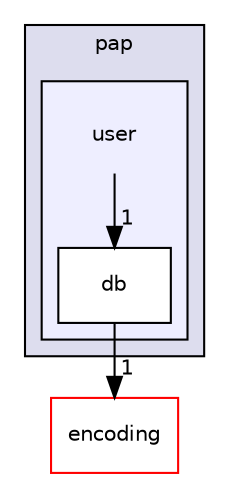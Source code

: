 digraph "policy/pap/user" {
  compound=true
  node [ fontsize="10", fontname="Helvetica"];
  edge [ labelfontsize="10", labelfontname="Helvetica"];
  subgraph clusterdir_7dd55868d3a32549fc22ba06774a2c51 {
    graph [ bgcolor="#ddddee", pencolor="black", label="pap" fontname="Helvetica", fontsize="10", URL="dir_7dd55868d3a32549fc22ba06774a2c51.html"]
  subgraph clusterdir_8817023b5ed0777935b8c79fa907433a {
    graph [ bgcolor="#eeeeff", pencolor="black", label="" URL="dir_8817023b5ed0777935b8c79fa907433a.html"];
    dir_8817023b5ed0777935b8c79fa907433a [shape=plaintext label="user"];
    dir_d3404e52b689ec8d6e3d041d02f3426f [shape=box label="db" color="black" fillcolor="white" style="filled" URL="dir_d3404e52b689ec8d6e3d041d02f3426f.html"];
  }
  }
  dir_610a2b56a275b26200d5acaaa4c9d913 [shape=box label="encoding" fillcolor="white" style="filled" color="red" URL="dir_610a2b56a275b26200d5acaaa4c9d913.html"];
  dir_8817023b5ed0777935b8c79fa907433a->dir_d3404e52b689ec8d6e3d041d02f3426f [headlabel="1", labeldistance=1.5 headhref="dir_000011_000012.html"];
  dir_d3404e52b689ec8d6e3d041d02f3426f->dir_610a2b56a275b26200d5acaaa4c9d913 [headlabel="1", labeldistance=1.5 headhref="dir_000012_000007.html"];
}
